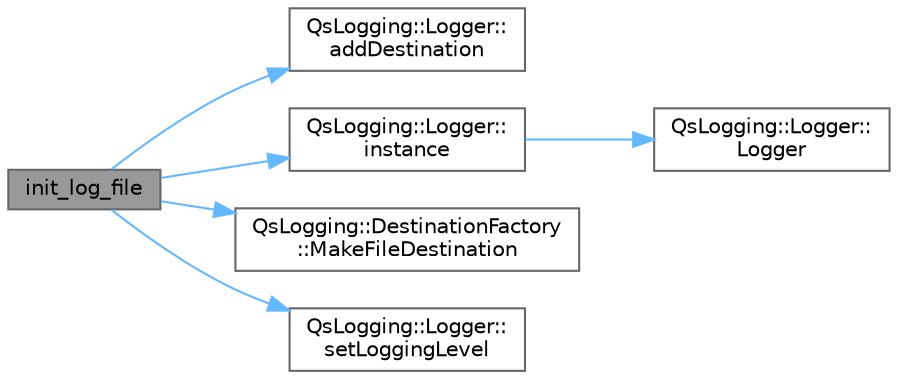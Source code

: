 digraph "init_log_file"
{
 // LATEX_PDF_SIZE
  bgcolor="transparent";
  edge [fontname=Helvetica,fontsize=10,labelfontname=Helvetica,labelfontsize=10];
  node [fontname=Helvetica,fontsize=10,shape=box,height=0.2,width=0.4];
  rankdir="LR";
  Node1 [id="Node000001",label="init_log_file",height=0.2,width=0.4,color="gray40", fillcolor="grey60", style="filled", fontcolor="black",tooltip="init_log_file 生成日志文件"];
  Node1 -> Node2 [id="edge1_Node000001_Node000002",color="steelblue1",style="solid",tooltip=" "];
  Node2 [id="Node000002",label="QsLogging::Logger::\laddDestination",height=0.2,width=0.4,color="grey40", fillcolor="white", style="filled",URL="$class_qs_logging_1_1_logger.html#ae0059ac4e088aa41cb02aa29b744be37",tooltip="Adds a log message destination. Don't add null destinations."];
  Node1 -> Node3 [id="edge2_Node000001_Node000003",color="steelblue1",style="solid",tooltip=" "];
  Node3 [id="Node000003",label="QsLogging::Logger::\linstance",height=0.2,width=0.4,color="grey40", fillcolor="white", style="filled",URL="$class_qs_logging_1_1_logger.html#af7691807bd78c60d98238e0f64d361c9",tooltip=" "];
  Node3 -> Node4 [id="edge3_Node000003_Node000004",color="steelblue1",style="solid",tooltip=" "];
  Node4 [id="Node000004",label="QsLogging::Logger::\lLogger",height=0.2,width=0.4,color="grey40", fillcolor="white", style="filled",URL="$class_qs_logging_1_1_logger.html#a4fac0c9f6ee2dce6abd726264b9195f7",tooltip=" "];
  Node1 -> Node5 [id="edge4_Node000001_Node000005",color="steelblue1",style="solid",tooltip=" "];
  Node5 [id="Node000005",label="QsLogging::DestinationFactory\l::MakeFileDestination",height=0.2,width=0.4,color="grey40", fillcolor="white", style="filled",URL="$class_qs_logging_1_1_destination_factory.html#a457a03b69cb0090effb10506412c4027",tooltip="destination factory"];
  Node1 -> Node6 [id="edge5_Node000001_Node000006",color="steelblue1",style="solid",tooltip=" "];
  Node6 [id="Node000006",label="QsLogging::Logger::\lsetLoggingLevel",height=0.2,width=0.4,color="grey40", fillcolor="white", style="filled",URL="$class_qs_logging_1_1_logger.html#a8422be42caca88fd0e0d94e2f4f007b7",tooltip="Logging at a level < 'newLevel' will be ignored"];
}
